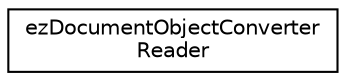 digraph "Graphical Class Hierarchy"
{
 // LATEX_PDF_SIZE
  edge [fontname="Helvetica",fontsize="10",labelfontname="Helvetica",labelfontsize="10"];
  node [fontname="Helvetica",fontsize="10",shape=record];
  rankdir="LR";
  Node0 [label="ezDocumentObjectConverter\lReader",height=0.2,width=0.4,color="black", fillcolor="white", style="filled",URL="$dd/d0f/classez_document_object_converter_reader.htm",tooltip=" "];
}
